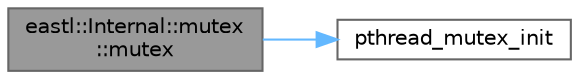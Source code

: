 digraph "eastl::Internal::mutex::mutex"
{
 // LATEX_PDF_SIZE
  bgcolor="transparent";
  edge [fontname=Helvetica,fontsize=10,labelfontname=Helvetica,labelfontsize=10];
  node [fontname=Helvetica,fontsize=10,shape=box,height=0.2,width=0.4];
  rankdir="LR";
  Node1 [id="Node000001",label="eastl::Internal::mutex\l::mutex",height=0.2,width=0.4,color="gray40", fillcolor="grey60", style="filled", fontcolor="black",tooltip=" "];
  Node1 -> Node2 [id="edge2_Node000001_Node000002",color="steelblue1",style="solid",tooltip=" "];
  Node2 [id="Node000002",label="pthread_mutex_init",height=0.2,width=0.4,color="grey40", fillcolor="white", style="filled",URL="$pthread__minport__windows_8h.html#a06769b1c0f650377fed34ef94ac2a01c",tooltip=" "];
}
